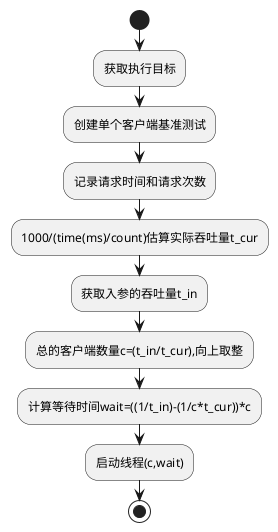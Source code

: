 @startuml

skinparam ConditionEndStyle hline

|service|平台服务
start
:获取执行目标;
:创建单个客户端基准测试;
:记录请求时间和请求次数;
:1000/(time(ms)/count)估算实际吞吐量t_cur;
:获取入参的吞吐量t_in;
:总的客户端数量c=(t_in/t_cur),向上取整;
:计算等待时间wait=((1/t_in)-(1/c*t_cur))*c;
:启动线程(c,wait);
stop
@enduml